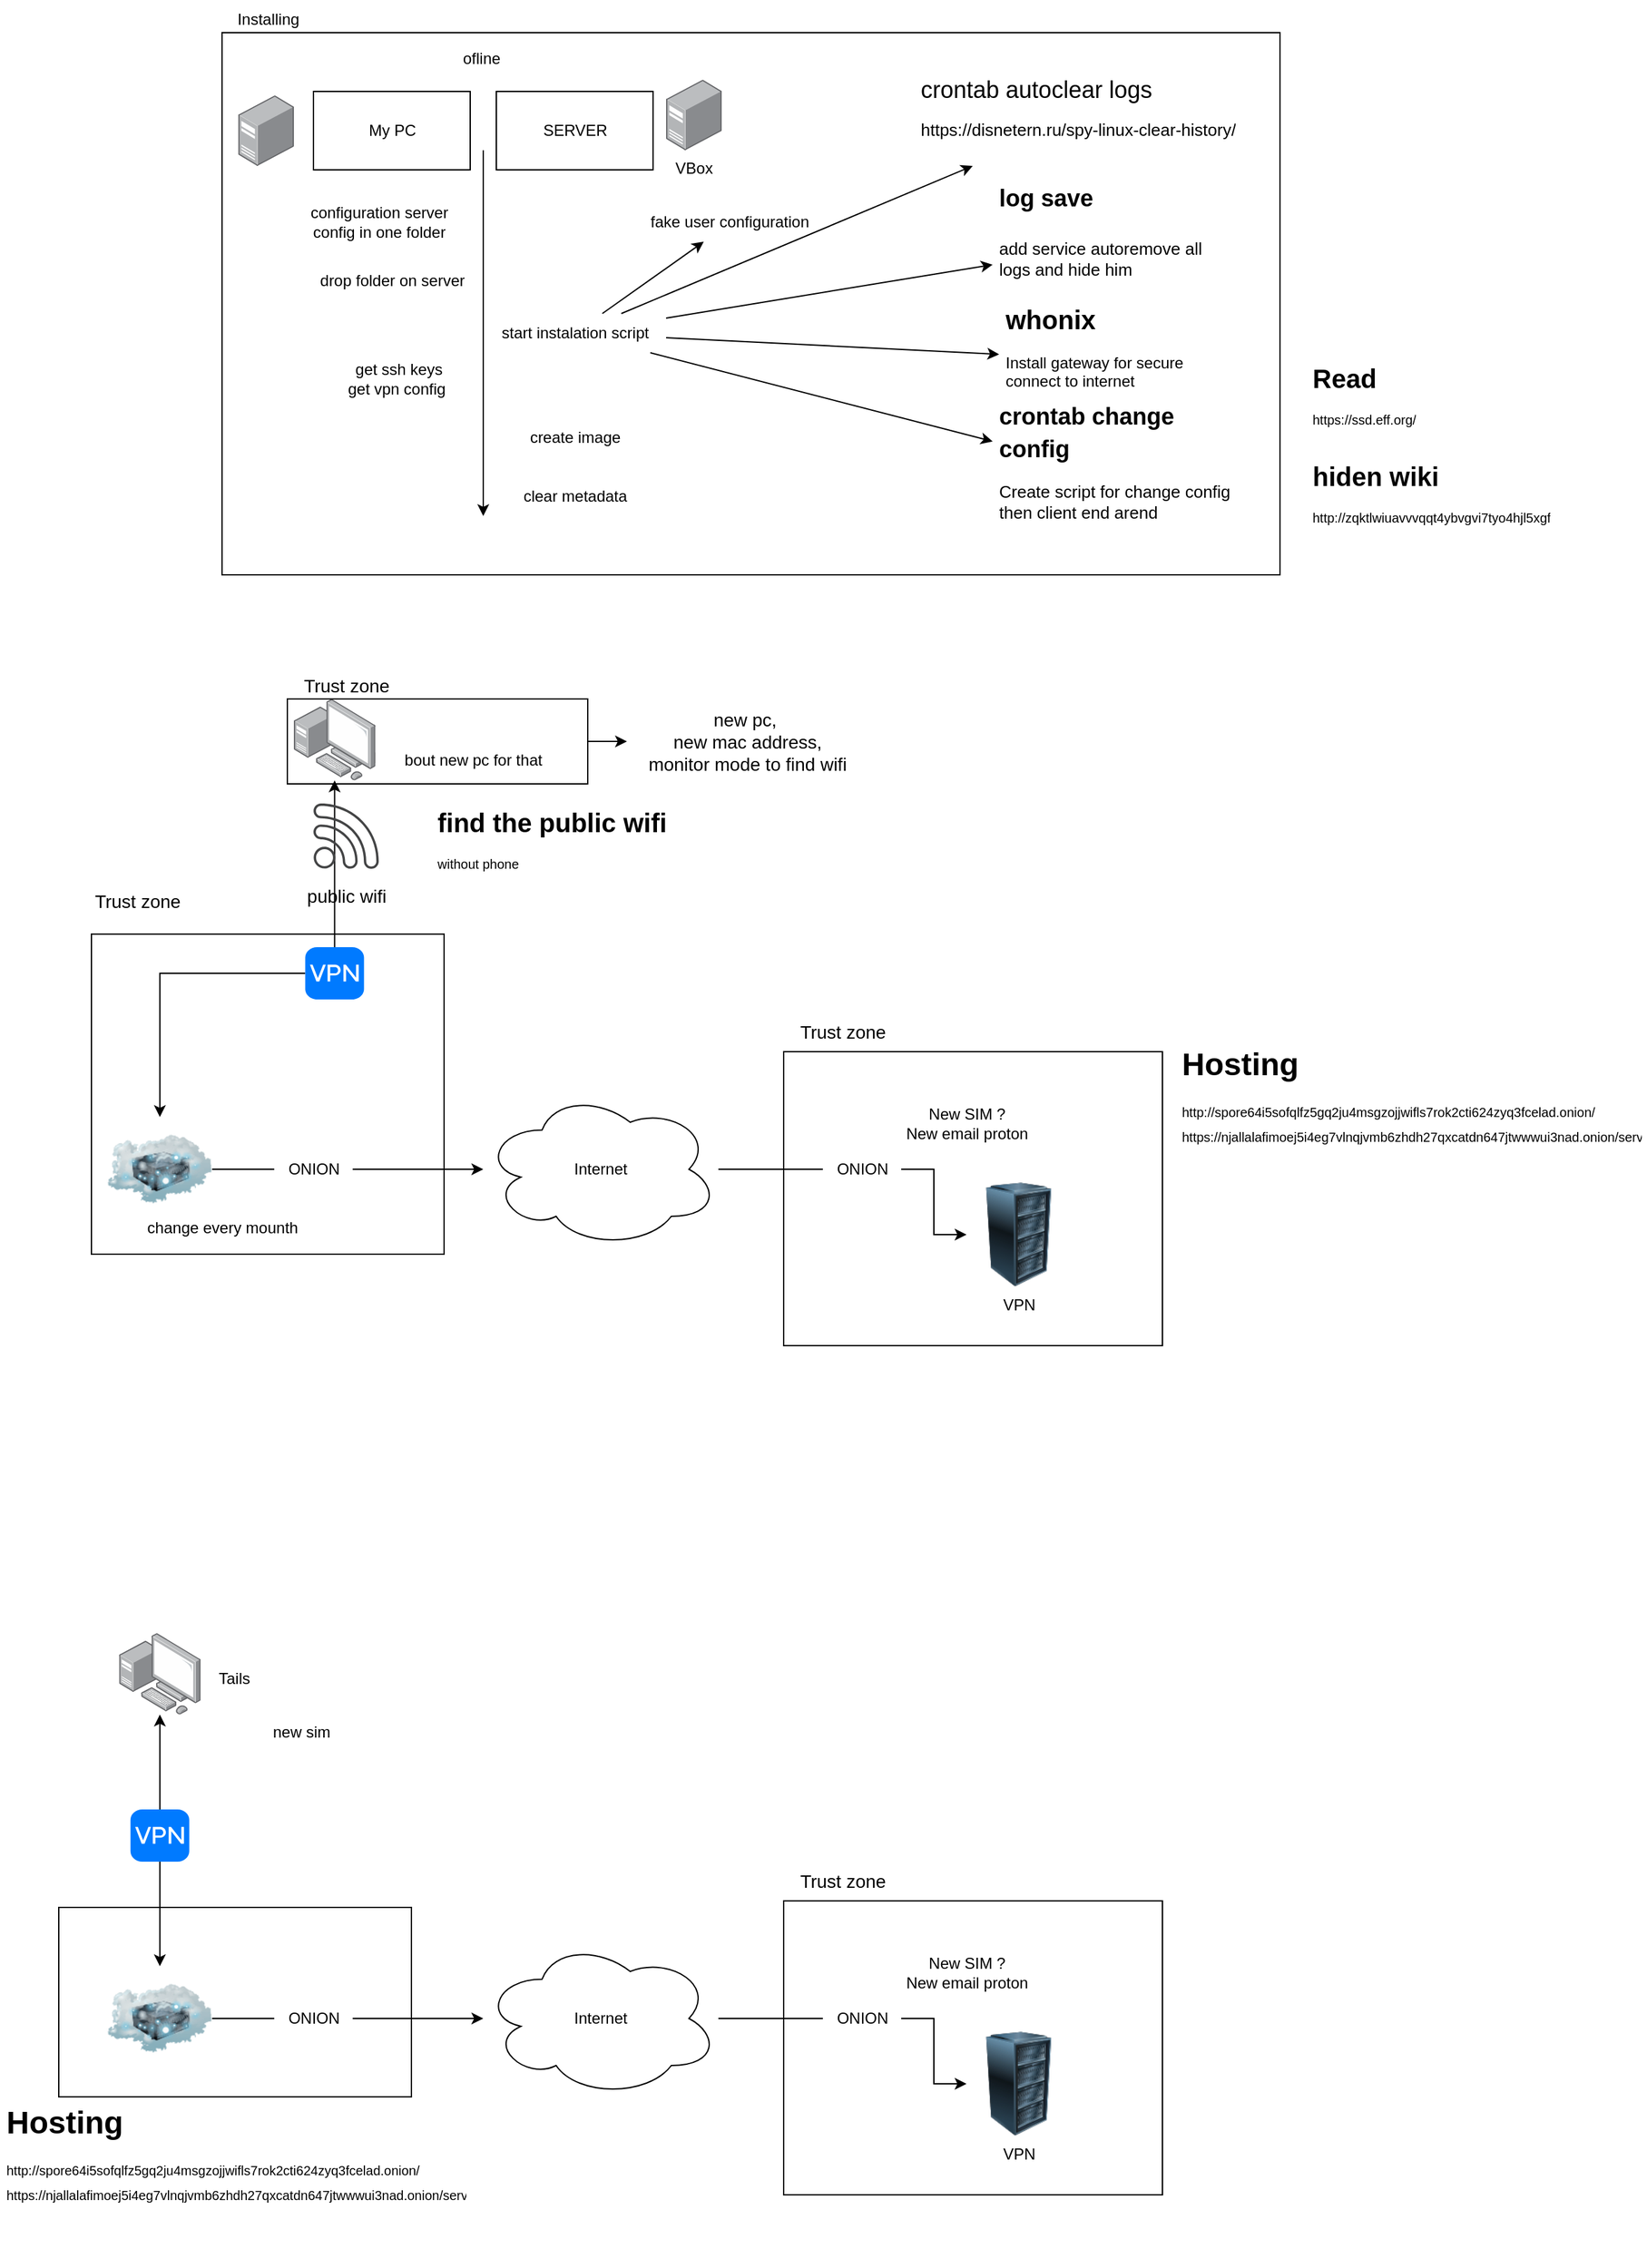 <mxfile version="20.8.16" type="device"><diagram name="Page-1" id="NhuKKRA8NlbL4DLQBRdp"><mxGraphModel dx="1997" dy="672" grid="1" gridSize="10" guides="1" tooltips="1" connect="1" arrows="1" fold="1" page="1" pageScale="1" pageWidth="850" pageHeight="1100" math="0" shadow="0"><root><mxCell id="0"/><mxCell id="1" parent="0"/><mxCell id="ne7zM-GS9AAeNxC8SkmI-2" value="" style="endArrow=classic;html=1;rounded=0;" parent="1" edge="1"><mxGeometry width="50" height="50" relative="1" as="geometry"><mxPoint x="160" y="285" as="sourcePoint"/><mxPoint x="160" y="565" as="targetPoint"/></mxGeometry></mxCell><mxCell id="ne7zM-GS9AAeNxC8SkmI-3" value="My PC" style="text;html=1;align=center;verticalAlign=middle;resizable=0;points=[];autosize=1;strokeColor=none;fillColor=none;" parent="1" vertex="1"><mxGeometry x="60" y="255" width="60" height="30" as="geometry"/></mxCell><mxCell id="ne7zM-GS9AAeNxC8SkmI-4" value="SERVER" style="text;html=1;align=center;verticalAlign=middle;resizable=0;points=[];autosize=1;strokeColor=none;fillColor=none;" parent="1" vertex="1"><mxGeometry x="195" y="255" width="70" height="30" as="geometry"/></mxCell><mxCell id="ne7zM-GS9AAeNxC8SkmI-6" value="" style="whiteSpace=wrap;html=1;fillColor=none;" parent="1" vertex="1"><mxGeometry x="30" y="240" width="120" height="60" as="geometry"/></mxCell><mxCell id="ne7zM-GS9AAeNxC8SkmI-7" value="" style="whiteSpace=wrap;html=1;fillColor=none;" parent="1" vertex="1"><mxGeometry x="170" y="240" width="120" height="60" as="geometry"/></mxCell><mxCell id="ne7zM-GS9AAeNxC8SkmI-9" value="configuration server &lt;br&gt;config in one folder" style="text;html=1;align=center;verticalAlign=middle;resizable=0;points=[];autosize=1;strokeColor=none;fillColor=none;" parent="1" vertex="1"><mxGeometry x="15" y="320" width="130" height="40" as="geometry"/></mxCell><mxCell id="ne7zM-GS9AAeNxC8SkmI-11" value="drop folder on server" style="text;html=1;align=center;verticalAlign=middle;resizable=0;points=[];autosize=1;strokeColor=none;fillColor=none;" parent="1" vertex="1"><mxGeometry x="25" y="370" width="130" height="30" as="geometry"/></mxCell><mxCell id="ne7zM-GS9AAeNxC8SkmI-18" style="edgeStyle=none;rounded=0;orthogonalLoop=1;jettySize=auto;html=1;startArrow=none;startFill=0;endArrow=classic;endFill=1;" parent="1" source="ne7zM-GS9AAeNxC8SkmI-13" target="ne7zM-GS9AAeNxC8SkmI-19" edge="1"><mxGeometry relative="1" as="geometry"><mxPoint x="370" y="380" as="targetPoint"/></mxGeometry></mxCell><mxCell id="ne7zM-GS9AAeNxC8SkmI-20" style="edgeStyle=none;rounded=0;orthogonalLoop=1;jettySize=auto;html=1;startArrow=none;startFill=0;endArrow=classic;endFill=1;" parent="1" source="ne7zM-GS9AAeNxC8SkmI-13" target="ne7zM-GS9AAeNxC8SkmI-22" edge="1"><mxGeometry relative="1" as="geometry"><mxPoint x="390" y="425" as="targetPoint"/></mxGeometry></mxCell><mxCell id="ne7zM-GS9AAeNxC8SkmI-25" style="edgeStyle=none;rounded=0;orthogonalLoop=1;jettySize=auto;html=1;fontSize=20;startArrow=none;startFill=0;endArrow=classic;endFill=1;" parent="1" source="ne7zM-GS9AAeNxC8SkmI-13" target="ne7zM-GS9AAeNxC8SkmI-24" edge="1"><mxGeometry relative="1" as="geometry"/></mxCell><mxCell id="vkZGJCtpsiAWI1KUeYNY-32" style="rounded=0;orthogonalLoop=1;jettySize=auto;html=1;" parent="1" source="ne7zM-GS9AAeNxC8SkmI-13" target="vkZGJCtpsiAWI1KUeYNY-31" edge="1"><mxGeometry relative="1" as="geometry"/></mxCell><mxCell id="vkZGJCtpsiAWI1KUeYNY-56" style="edgeStyle=none;rounded=0;orthogonalLoop=1;jettySize=auto;html=1;fontSize=14;" parent="1" source="ne7zM-GS9AAeNxC8SkmI-13" target="vkZGJCtpsiAWI1KUeYNY-55" edge="1"><mxGeometry relative="1" as="geometry"/></mxCell><mxCell id="ne7zM-GS9AAeNxC8SkmI-13" value="start instalation script" style="text;html=1;align=center;verticalAlign=middle;resizable=0;points=[];autosize=1;strokeColor=none;fillColor=none;" parent="1" vertex="1"><mxGeometry x="160" y="410" width="140" height="30" as="geometry"/></mxCell><mxCell id="ne7zM-GS9AAeNxC8SkmI-14" value="get ssh keys&lt;br&gt;get vpn config&amp;nbsp;" style="text;html=1;align=center;verticalAlign=middle;resizable=0;points=[];autosize=1;strokeColor=none;fillColor=none;" parent="1" vertex="1"><mxGeometry x="45" y="440" width="100" height="40" as="geometry"/></mxCell><mxCell id="ne7zM-GS9AAeNxC8SkmI-15" value="clear metadata" style="text;html=1;align=center;verticalAlign=middle;resizable=0;points=[];autosize=1;strokeColor=none;fillColor=none;" parent="1" vertex="1"><mxGeometry x="180" y="535" width="100" height="30" as="geometry"/></mxCell><mxCell id="ne7zM-GS9AAeNxC8SkmI-16" value="create image" style="text;html=1;align=center;verticalAlign=middle;resizable=0;points=[];autosize=1;strokeColor=none;fillColor=none;" parent="1" vertex="1"><mxGeometry x="185" y="490" width="90" height="30" as="geometry"/></mxCell><mxCell id="ne7zM-GS9AAeNxC8SkmI-17" value="ofline&amp;nbsp;" style="text;html=1;align=center;verticalAlign=middle;resizable=0;points=[];autosize=1;strokeColor=none;fillColor=none;" parent="1" vertex="1"><mxGeometry x="130" y="200" width="60" height="30" as="geometry"/></mxCell><mxCell id="ne7zM-GS9AAeNxC8SkmI-19" value="fake user configuration&amp;nbsp;" style="text;html=1;align=center;verticalAlign=middle;resizable=0;points=[];autosize=1;strokeColor=none;fillColor=none;" parent="1" vertex="1"><mxGeometry x="275" y="325" width="150" height="30" as="geometry"/></mxCell><mxCell id="ne7zM-GS9AAeNxC8SkmI-22" value="&lt;span style=&quot;font-size: 18px; background-color: initial;&quot;&gt;&lt;br&gt;crontab autoclear&lt;/span&gt;&lt;font style=&quot;font-size: 18px; background-color: initial;&quot;&gt; &lt;/font&gt;&lt;span style=&quot;font-size: 18px; background-color: initial;&quot;&gt;logs&lt;/span&gt;&lt;br&gt;&lt;p style=&quot;&quot;&gt;&lt;font style=&quot;font-size: 13px;&quot;&gt;https://disnetern.ru/spy-linux-clear-history/&lt;/font&gt;&lt;br&gt;&lt;/p&gt;" style="text;html=1;strokeColor=none;fillColor=none;spacing=5;spacingTop=-20;whiteSpace=wrap;overflow=hidden;rounded=0;" parent="1" vertex="1"><mxGeometry x="490" y="217" width="280" height="80" as="geometry"/></mxCell><mxCell id="ne7zM-GS9AAeNxC8SkmI-24" value="&lt;h1&gt;&lt;font style=&quot;font-size: 18px;&quot;&gt;log save&lt;/font&gt;&lt;/h1&gt;&lt;p&gt;add service autoremove all logs and hide him&lt;/p&gt;" style="text;html=1;strokeColor=none;fillColor=none;spacing=5;spacingTop=-20;whiteSpace=wrap;overflow=hidden;rounded=0;fontSize=13;" parent="1" vertex="1"><mxGeometry x="550" y="297" width="190" height="120" as="geometry"/></mxCell><mxCell id="vkZGJCtpsiAWI1KUeYNY-1" value="" style="rounded=0;whiteSpace=wrap;html=1;fillColor=none;" parent="1" vertex="1"><mxGeometry x="-40" y="195" width="810" height="415" as="geometry"/></mxCell><mxCell id="vkZGJCtpsiAWI1KUeYNY-2" value="Installing" style="text;html=1;align=center;verticalAlign=middle;resizable=0;points=[];autosize=1;strokeColor=none;fillColor=none;" parent="1" vertex="1"><mxGeometry x="-40" y="170" width="70" height="30" as="geometry"/></mxCell><mxCell id="vkZGJCtpsiAWI1KUeYNY-3" value="bout new pc for that" style="text;html=1;align=center;verticalAlign=middle;resizable=0;points=[];autosize=1;strokeColor=none;fillColor=none;" parent="1" vertex="1"><mxGeometry x="87.4" y="737.4" width="130" height="30" as="geometry"/></mxCell><mxCell id="vkZGJCtpsiAWI1KUeYNY-7" value="" style="points=[];aspect=fixed;html=1;align=center;shadow=0;dashed=0;image;image=img/lib/allied_telesis/computer_and_terminals/Server_Desktop.svg;fillColor=none;" parent="1" vertex="1"><mxGeometry x="-27.6" y="243" width="42.6" height="54" as="geometry"/></mxCell><mxCell id="vkZGJCtpsiAWI1KUeYNY-8" value="VBox" style="points=[];aspect=fixed;html=1;align=center;shadow=0;dashed=0;image;image=img/lib/allied_telesis/computer_and_terminals/Server_Desktop.svg;fillColor=none;" parent="1" vertex="1"><mxGeometry x="300" y="231" width="42.6" height="54" as="geometry"/></mxCell><mxCell id="vkZGJCtpsiAWI1KUeYNY-12" value="VPN" style="image;html=1;image=img/lib/clip_art/computers/Server_Rack_128x128.png;fillColor=none;" parent="1" vertex="1"><mxGeometry x="530" y="1075" width="80" height="80" as="geometry"/></mxCell><mxCell id="vkZGJCtpsiAWI1KUeYNY-21" style="edgeStyle=orthogonalEdgeStyle;rounded=0;orthogonalLoop=1;jettySize=auto;html=1;startArrow=none;" parent="1" source="vkZGJCtpsiAWI1KUeYNY-22" target="vkZGJCtpsiAWI1KUeYNY-20" edge="1"><mxGeometry relative="1" as="geometry"/></mxCell><mxCell id="vkZGJCtpsiAWI1KUeYNY-14" value="" style="image;html=1;image=img/lib/clip_art/networking/Cloud_Server_128x128.png;fillColor=none;" parent="1" vertex="1"><mxGeometry x="-127.6" y="1025" width="80" height="80" as="geometry"/></mxCell><mxCell id="vkZGJCtpsiAWI1KUeYNY-15" value="" style="points=[];aspect=fixed;html=1;align=center;shadow=0;dashed=0;image;image=img/lib/allied_telesis/computer_and_terminals/Personal_Computer_with_Server.svg;fillColor=none;" parent="1" vertex="1"><mxGeometry x="15" y="705" width="62.4" height="62.4" as="geometry"/></mxCell><mxCell id="vkZGJCtpsiAWI1KUeYNY-18" style="edgeStyle=orthogonalEdgeStyle;rounded=0;orthogonalLoop=1;jettySize=auto;html=1;" parent="1" source="vkZGJCtpsiAWI1KUeYNY-17" target="vkZGJCtpsiAWI1KUeYNY-15" edge="1"><mxGeometry relative="1" as="geometry"/></mxCell><mxCell id="vkZGJCtpsiAWI1KUeYNY-19" style="edgeStyle=orthogonalEdgeStyle;rounded=0;orthogonalLoop=1;jettySize=auto;html=1;" parent="1" source="vkZGJCtpsiAWI1KUeYNY-17" target="vkZGJCtpsiAWI1KUeYNY-14" edge="1"><mxGeometry relative="1" as="geometry"/></mxCell><mxCell id="vkZGJCtpsiAWI1KUeYNY-17" value="" style="html=1;strokeWidth=1;shadow=0;dashed=0;shape=mxgraph.ios7.misc.vpn;fillColor=#007AFF;strokeColor=none;buttonText=;strokeColor2=#222222;fontColor=#222222;fontSize=8;verticalLabelPosition=bottom;verticalAlign=top;align=center;sketch=0;" parent="1" vertex="1"><mxGeometry x="23.7" y="895" width="45" height="40" as="geometry"/></mxCell><mxCell id="vkZGJCtpsiAWI1KUeYNY-24" style="edgeStyle=orthogonalEdgeStyle;rounded=0;orthogonalLoop=1;jettySize=auto;html=1;startArrow=none;" parent="1" source="vkZGJCtpsiAWI1KUeYNY-25" target="vkZGJCtpsiAWI1KUeYNY-12" edge="1"><mxGeometry relative="1" as="geometry"/></mxCell><mxCell id="vkZGJCtpsiAWI1KUeYNY-20" value="Internet" style="ellipse;shape=cloud;whiteSpace=wrap;html=1;fillColor=none;" parent="1" vertex="1"><mxGeometry x="160" y="1005" width="180" height="120" as="geometry"/></mxCell><mxCell id="vkZGJCtpsiAWI1KUeYNY-23" value="" style="edgeStyle=orthogonalEdgeStyle;rounded=0;orthogonalLoop=1;jettySize=auto;html=1;endArrow=none;" parent="1" source="vkZGJCtpsiAWI1KUeYNY-14" target="vkZGJCtpsiAWI1KUeYNY-22" edge="1"><mxGeometry relative="1" as="geometry"><mxPoint x="-13.8" y="945" as="sourcePoint"/><mxPoint x="200" y="1015" as="targetPoint"/></mxGeometry></mxCell><mxCell id="vkZGJCtpsiAWI1KUeYNY-22" value="ONION" style="text;html=1;align=center;verticalAlign=middle;resizable=0;points=[];autosize=1;strokeColor=none;fillColor=none;" parent="1" vertex="1"><mxGeometry y="1050" width="60" height="30" as="geometry"/></mxCell><mxCell id="vkZGJCtpsiAWI1KUeYNY-26" value="" style="edgeStyle=orthogonalEdgeStyle;rounded=0;orthogonalLoop=1;jettySize=auto;html=1;endArrow=none;" parent="1" source="vkZGJCtpsiAWI1KUeYNY-20" target="vkZGJCtpsiAWI1KUeYNY-25" edge="1"><mxGeometry relative="1" as="geometry"><mxPoint x="390" y="1055" as="sourcePoint"/><mxPoint x="530" y="1115.0" as="targetPoint"/></mxGeometry></mxCell><mxCell id="vkZGJCtpsiAWI1KUeYNY-25" value="ONION" style="text;html=1;align=center;verticalAlign=middle;resizable=0;points=[];autosize=1;strokeColor=none;fillColor=none;" parent="1" vertex="1"><mxGeometry x="420" y="1050" width="60" height="30" as="geometry"/></mxCell><mxCell id="vkZGJCtpsiAWI1KUeYNY-29" value="New SIM ?&lt;br&gt;New email proton" style="text;html=1;align=center;verticalAlign=middle;resizable=0;points=[];autosize=1;strokeColor=none;fillColor=none;" parent="1" vertex="1"><mxGeometry x="470" y="1010" width="120" height="40" as="geometry"/></mxCell><mxCell id="vkZGJCtpsiAWI1KUeYNY-30" value="change every mounth" style="text;html=1;align=center;verticalAlign=middle;resizable=0;points=[];autosize=1;strokeColor=none;fillColor=none;" parent="1" vertex="1"><mxGeometry x="-110" y="1095" width="140" height="30" as="geometry"/></mxCell><mxCell id="vkZGJCtpsiAWI1KUeYNY-31" value="&lt;h1 style=&quot;font-size: 20px;&quot;&gt;&lt;font style=&quot;font-size: 20px;&quot;&gt;whonix&lt;/font&gt;&lt;/h1&gt;&lt;p style=&quot;&quot;&gt;&lt;font style=&quot;font-size: 12px;&quot;&gt;Install gateway for secure connect to internet&lt;/font&gt;&lt;/p&gt;" style="text;html=1;strokeColor=none;fillColor=none;spacing=5;spacingTop=-20;whiteSpace=wrap;overflow=hidden;rounded=0;" parent="1" vertex="1"><mxGeometry x="555" y="400" width="150" height="90" as="geometry"/></mxCell><mxCell id="vkZGJCtpsiAWI1KUeYNY-34" value="&lt;font style=&quot;font-size: 14px;&quot;&gt;public wifi&lt;/font&gt;" style="sketch=0;pointerEvents=1;shadow=0;dashed=0;html=1;strokeColor=none;fillColor=#434445;aspect=fixed;labelPosition=center;verticalLabelPosition=bottom;verticalAlign=top;align=center;outlineConnect=0;shape=mxgraph.vvd.wi_fi;fontSize=20;" parent="1" vertex="1"><mxGeometry x="30" y="785" width="50" height="50" as="geometry"/></mxCell><mxCell id="vkZGJCtpsiAWI1KUeYNY-35" value="" style="rounded=0;whiteSpace=wrap;html=1;fontSize=14;fillColor=none;" parent="1" vertex="1"><mxGeometry x="390" y="975" width="290" height="225" as="geometry"/></mxCell><mxCell id="vkZGJCtpsiAWI1KUeYNY-36" value="Trust zone" style="text;html=1;align=center;verticalAlign=middle;resizable=0;points=[];autosize=1;strokeColor=none;fillColor=none;fontSize=14;" parent="1" vertex="1"><mxGeometry x="390" y="945" width="90" height="30" as="geometry"/></mxCell><mxCell id="vkZGJCtpsiAWI1KUeYNY-37" value="" style="rounded=0;whiteSpace=wrap;html=1;fontSize=14;fillColor=none;" parent="1" vertex="1"><mxGeometry x="-140" y="885" width="270" height="245" as="geometry"/></mxCell><mxCell id="vkZGJCtpsiAWI1KUeYNY-38" value="Trust zone" style="text;html=1;align=center;verticalAlign=middle;resizable=0;points=[];autosize=1;strokeColor=none;fillColor=none;fontSize=14;" parent="1" vertex="1"><mxGeometry x="-150" y="845" width="90" height="30" as="geometry"/></mxCell><mxCell id="vkZGJCtpsiAWI1KUeYNY-45" style="edgeStyle=none;rounded=0;orthogonalLoop=1;jettySize=auto;html=1;fontSize=14;" parent="1" source="vkZGJCtpsiAWI1KUeYNY-41" target="vkZGJCtpsiAWI1KUeYNY-43" edge="1"><mxGeometry relative="1" as="geometry"/></mxCell><mxCell id="vkZGJCtpsiAWI1KUeYNY-41" value="" style="rounded=0;whiteSpace=wrap;html=1;fontSize=14;fillColor=none;" parent="1" vertex="1"><mxGeometry x="10" y="705" width="230" height="65" as="geometry"/></mxCell><mxCell id="vkZGJCtpsiAWI1KUeYNY-42" value="Trust zone" style="text;html=1;align=center;verticalAlign=middle;resizable=0;points=[];autosize=1;strokeColor=none;fillColor=none;fontSize=14;" parent="1" vertex="1"><mxGeometry x="10" y="680" width="90" height="30" as="geometry"/></mxCell><mxCell id="vkZGJCtpsiAWI1KUeYNY-43" value="new pc,&lt;br&gt;&amp;nbsp;new mac address,&lt;br&gt;&amp;nbsp;monitor mode to find wifi" style="text;html=1;align=center;verticalAlign=middle;resizable=0;points=[];autosize=1;strokeColor=none;fillColor=none;fontSize=14;" parent="1" vertex="1"><mxGeometry x="270" y="707.5" width="180" height="60" as="geometry"/></mxCell><mxCell id="vkZGJCtpsiAWI1KUeYNY-48" value="&lt;h1&gt;&lt;span style=&quot;background-color: initial;&quot;&gt;Hosting&lt;/span&gt;&lt;/h1&gt;&lt;h1 style=&quot;font-size: 10px;&quot;&gt;&lt;font style=&quot;font-size: 10px; font-weight: normal;&quot;&gt;&lt;font style=&quot;font-size: 10px;&quot;&gt;http://spore64i5sofqlfz5gq2ju4msgzojjwifls7rok2cti624zyq3fcelad.onion/&lt;/font&gt;&lt;br&gt;&lt;/font&gt;&lt;/h1&gt;&lt;div style=&quot;font-size: 10px;&quot;&gt;&lt;font style=&quot;font-size: 10px;&quot;&gt;&lt;font style=&quot;font-size: 10px;&quot;&gt;https://njallalafimoej5i4eg7vlnqjvmb6zhdh27qxcatdn647jtwwwui3nad.onion/servers/&lt;/font&gt;&lt;br&gt;&lt;/font&gt;&lt;/div&gt;" style="text;html=1;strokeColor=none;fillColor=none;spacing=5;spacingTop=-20;whiteSpace=wrap;overflow=hidden;rounded=0;fontSize=12;" parent="1" vertex="1"><mxGeometry x="690" y="965" width="360" height="130" as="geometry"/></mxCell><mxCell id="vkZGJCtpsiAWI1KUeYNY-51" value="&lt;h1&gt;Read&lt;/h1&gt;&lt;p&gt;https://ssd.eff.org/&lt;br&gt;&lt;/p&gt;" style="text;html=1;strokeColor=none;fillColor=none;spacing=5;spacingTop=-20;whiteSpace=wrap;overflow=hidden;rounded=0;fontSize=10;" parent="1" vertex="1"><mxGeometry x="790" y="445" width="190" height="120" as="geometry"/></mxCell><mxCell id="vkZGJCtpsiAWI1KUeYNY-53" value="&lt;h1&gt;hiden wiki&lt;/h1&gt;&lt;p&gt;http://zqktlwiuavvvqqt4ybvgvi7tyo4hjl5xgfuvpdf6otjiycgwqbym2qad.onion/wiki/index.php/Main_Page&lt;br&gt;&lt;/p&gt;" style="text;html=1;strokeColor=none;fillColor=none;spacing=5;spacingTop=-20;whiteSpace=wrap;overflow=hidden;rounded=0;fontSize=10;" parent="1" vertex="1"><mxGeometry x="790" y="520" width="190" height="120" as="geometry"/></mxCell><mxCell id="vkZGJCtpsiAWI1KUeYNY-54" value="&lt;h1&gt;find the public wifi&lt;/h1&gt;&lt;p&gt;without phone&lt;/p&gt;" style="text;html=1;strokeColor=none;fillColor=none;spacing=5;spacingTop=-20;whiteSpace=wrap;overflow=hidden;rounded=0;fontSize=10;" parent="1" vertex="1"><mxGeometry x="120" y="785" width="210" height="60" as="geometry"/></mxCell><mxCell id="vkZGJCtpsiAWI1KUeYNY-55" value="&lt;h1 style=&quot;&quot;&gt;&lt;font style=&quot;font-size: 18px;&quot;&gt;crontab change config&lt;/font&gt;&lt;font style=&quot;font-size: 13px;&quot;&gt;&amp;nbsp;&lt;/font&gt;&lt;/h1&gt;&lt;h1 style=&quot;font-size: 13px;&quot;&gt;&lt;span style=&quot;font-weight: normal;&quot;&gt;&lt;font style=&quot;font-size: 13px;&quot;&gt;Create script for change config then client end arend&amp;nbsp;&lt;/font&gt;&lt;/span&gt;&lt;/h1&gt;" style="text;html=1;strokeColor=none;fillColor=none;spacing=5;spacingTop=-20;whiteSpace=wrap;overflow=hidden;rounded=0;fontSize=10;" parent="1" vertex="1"><mxGeometry x="550" y="472.5" width="190" height="120" as="geometry"/></mxCell><mxCell id="ufAN57cT_UCSaB_Daed0-2" value="VPN" style="image;html=1;image=img/lib/clip_art/computers/Server_Rack_128x128.png;fillColor=none;" vertex="1" parent="1"><mxGeometry x="530" y="1725" width="80" height="80" as="geometry"/></mxCell><mxCell id="ufAN57cT_UCSaB_Daed0-3" style="edgeStyle=orthogonalEdgeStyle;rounded=0;orthogonalLoop=1;jettySize=auto;html=1;startArrow=none;" edge="1" parent="1" source="ufAN57cT_UCSaB_Daed0-12" target="ufAN57cT_UCSaB_Daed0-10"><mxGeometry relative="1" as="geometry"/></mxCell><mxCell id="ufAN57cT_UCSaB_Daed0-4" value="" style="image;html=1;image=img/lib/clip_art/networking/Cloud_Server_128x128.png;fillColor=none;" vertex="1" parent="1"><mxGeometry x="-127.6" y="1675" width="80" height="80" as="geometry"/></mxCell><mxCell id="ufAN57cT_UCSaB_Daed0-5" value="" style="points=[];aspect=fixed;html=1;align=center;shadow=0;dashed=0;image;image=img/lib/allied_telesis/computer_and_terminals/Personal_Computer_with_Server.svg;fillColor=none;" vertex="1" parent="1"><mxGeometry x="-118.8" y="1420" width="62.4" height="62.4" as="geometry"/></mxCell><mxCell id="ufAN57cT_UCSaB_Daed0-6" style="edgeStyle=orthogonalEdgeStyle;rounded=0;orthogonalLoop=1;jettySize=auto;html=1;" edge="1" parent="1" source="ufAN57cT_UCSaB_Daed0-8" target="ufAN57cT_UCSaB_Daed0-5"><mxGeometry relative="1" as="geometry"/></mxCell><mxCell id="ufAN57cT_UCSaB_Daed0-7" style="edgeStyle=orthogonalEdgeStyle;rounded=0;orthogonalLoop=1;jettySize=auto;html=1;" edge="1" parent="1" source="ufAN57cT_UCSaB_Daed0-8" target="ufAN57cT_UCSaB_Daed0-4"><mxGeometry relative="1" as="geometry"/></mxCell><mxCell id="ufAN57cT_UCSaB_Daed0-8" value="" style="html=1;strokeWidth=1;shadow=0;dashed=0;shape=mxgraph.ios7.misc.vpn;fillColor=#007AFF;strokeColor=none;buttonText=;strokeColor2=#222222;fontColor=#222222;fontSize=8;verticalLabelPosition=bottom;verticalAlign=top;align=center;sketch=0;" vertex="1" parent="1"><mxGeometry x="-110.1" y="1555" width="45" height="40" as="geometry"/></mxCell><mxCell id="ufAN57cT_UCSaB_Daed0-9" style="edgeStyle=orthogonalEdgeStyle;rounded=0;orthogonalLoop=1;jettySize=auto;html=1;startArrow=none;" edge="1" parent="1" source="ufAN57cT_UCSaB_Daed0-14" target="ufAN57cT_UCSaB_Daed0-2"><mxGeometry relative="1" as="geometry"/></mxCell><mxCell id="ufAN57cT_UCSaB_Daed0-10" value="Internet" style="ellipse;shape=cloud;whiteSpace=wrap;html=1;fillColor=none;" vertex="1" parent="1"><mxGeometry x="160" y="1655" width="180" height="120" as="geometry"/></mxCell><mxCell id="ufAN57cT_UCSaB_Daed0-11" value="" style="edgeStyle=orthogonalEdgeStyle;rounded=0;orthogonalLoop=1;jettySize=auto;html=1;endArrow=none;" edge="1" parent="1" source="ufAN57cT_UCSaB_Daed0-4" target="ufAN57cT_UCSaB_Daed0-12"><mxGeometry relative="1" as="geometry"><mxPoint x="-13.8" y="1595" as="sourcePoint"/><mxPoint x="200" y="1665" as="targetPoint"/></mxGeometry></mxCell><mxCell id="ufAN57cT_UCSaB_Daed0-12" value="ONION" style="text;html=1;align=center;verticalAlign=middle;resizable=0;points=[];autosize=1;strokeColor=none;fillColor=none;" vertex="1" parent="1"><mxGeometry y="1700" width="60" height="30" as="geometry"/></mxCell><mxCell id="ufAN57cT_UCSaB_Daed0-13" value="" style="edgeStyle=orthogonalEdgeStyle;rounded=0;orthogonalLoop=1;jettySize=auto;html=1;endArrow=none;" edge="1" parent="1" source="ufAN57cT_UCSaB_Daed0-10" target="ufAN57cT_UCSaB_Daed0-14"><mxGeometry relative="1" as="geometry"><mxPoint x="390" y="1705" as="sourcePoint"/><mxPoint x="530" y="1765.0" as="targetPoint"/></mxGeometry></mxCell><mxCell id="ufAN57cT_UCSaB_Daed0-14" value="ONION" style="text;html=1;align=center;verticalAlign=middle;resizable=0;points=[];autosize=1;strokeColor=none;fillColor=none;" vertex="1" parent="1"><mxGeometry x="420" y="1700" width="60" height="30" as="geometry"/></mxCell><mxCell id="ufAN57cT_UCSaB_Daed0-15" value="New SIM ?&lt;br&gt;New email proton" style="text;html=1;align=center;verticalAlign=middle;resizable=0;points=[];autosize=1;strokeColor=none;fillColor=none;" vertex="1" parent="1"><mxGeometry x="470" y="1660" width="120" height="40" as="geometry"/></mxCell><mxCell id="ufAN57cT_UCSaB_Daed0-18" value="" style="rounded=0;whiteSpace=wrap;html=1;fontSize=14;fillColor=none;" vertex="1" parent="1"><mxGeometry x="390" y="1625" width="290" height="225" as="geometry"/></mxCell><mxCell id="ufAN57cT_UCSaB_Daed0-19" value="Trust zone" style="text;html=1;align=center;verticalAlign=middle;resizable=0;points=[];autosize=1;strokeColor=none;fillColor=none;fontSize=14;" vertex="1" parent="1"><mxGeometry x="390" y="1595" width="90" height="30" as="geometry"/></mxCell><mxCell id="ufAN57cT_UCSaB_Daed0-20" value="" style="rounded=0;whiteSpace=wrap;html=1;fontSize=14;fillColor=none;" vertex="1" parent="1"><mxGeometry x="-165" y="1630" width="270" height="145" as="geometry"/></mxCell><mxCell id="ufAN57cT_UCSaB_Daed0-25" value="&lt;h1&gt;&lt;span style=&quot;background-color: initial;&quot;&gt;Hosting&lt;/span&gt;&lt;/h1&gt;&lt;h1 style=&quot;font-size: 10px;&quot;&gt;&lt;font style=&quot;font-size: 10px; font-weight: normal;&quot;&gt;&lt;font style=&quot;font-size: 10px;&quot;&gt;http://spore64i5sofqlfz5gq2ju4msgzojjwifls7rok2cti624zyq3fcelad.onion/&lt;/font&gt;&lt;br&gt;&lt;/font&gt;&lt;/h1&gt;&lt;div style=&quot;font-size: 10px;&quot;&gt;&lt;font style=&quot;font-size: 10px;&quot;&gt;&lt;font style=&quot;font-size: 10px;&quot;&gt;https://njallalafimoej5i4eg7vlnqjvmb6zhdh27qxcatdn647jtwwwui3nad.onion/servers/&lt;/font&gt;&lt;br&gt;&lt;/font&gt;&lt;/div&gt;" style="text;html=1;strokeColor=none;fillColor=none;spacing=5;spacingTop=-20;whiteSpace=wrap;overflow=hidden;rounded=0;fontSize=12;" vertex="1" parent="1"><mxGeometry x="-210" y="1775" width="360" height="130" as="geometry"/></mxCell><mxCell id="ufAN57cT_UCSaB_Daed0-27" value="Tails" style="text;html=1;align=center;verticalAlign=middle;resizable=0;points=[];autosize=1;strokeColor=none;fillColor=none;" vertex="1" parent="1"><mxGeometry x="-56.4" y="1440" width="50" height="30" as="geometry"/></mxCell><mxCell id="ufAN57cT_UCSaB_Daed0-28" value="new sim" style="text;html=1;strokeColor=none;fillColor=none;align=center;verticalAlign=middle;whiteSpace=wrap;rounded=0;" vertex="1" parent="1"><mxGeometry x="-8.8" y="1481.2" width="60" height="30" as="geometry"/></mxCell></root></mxGraphModel></diagram></mxfile>